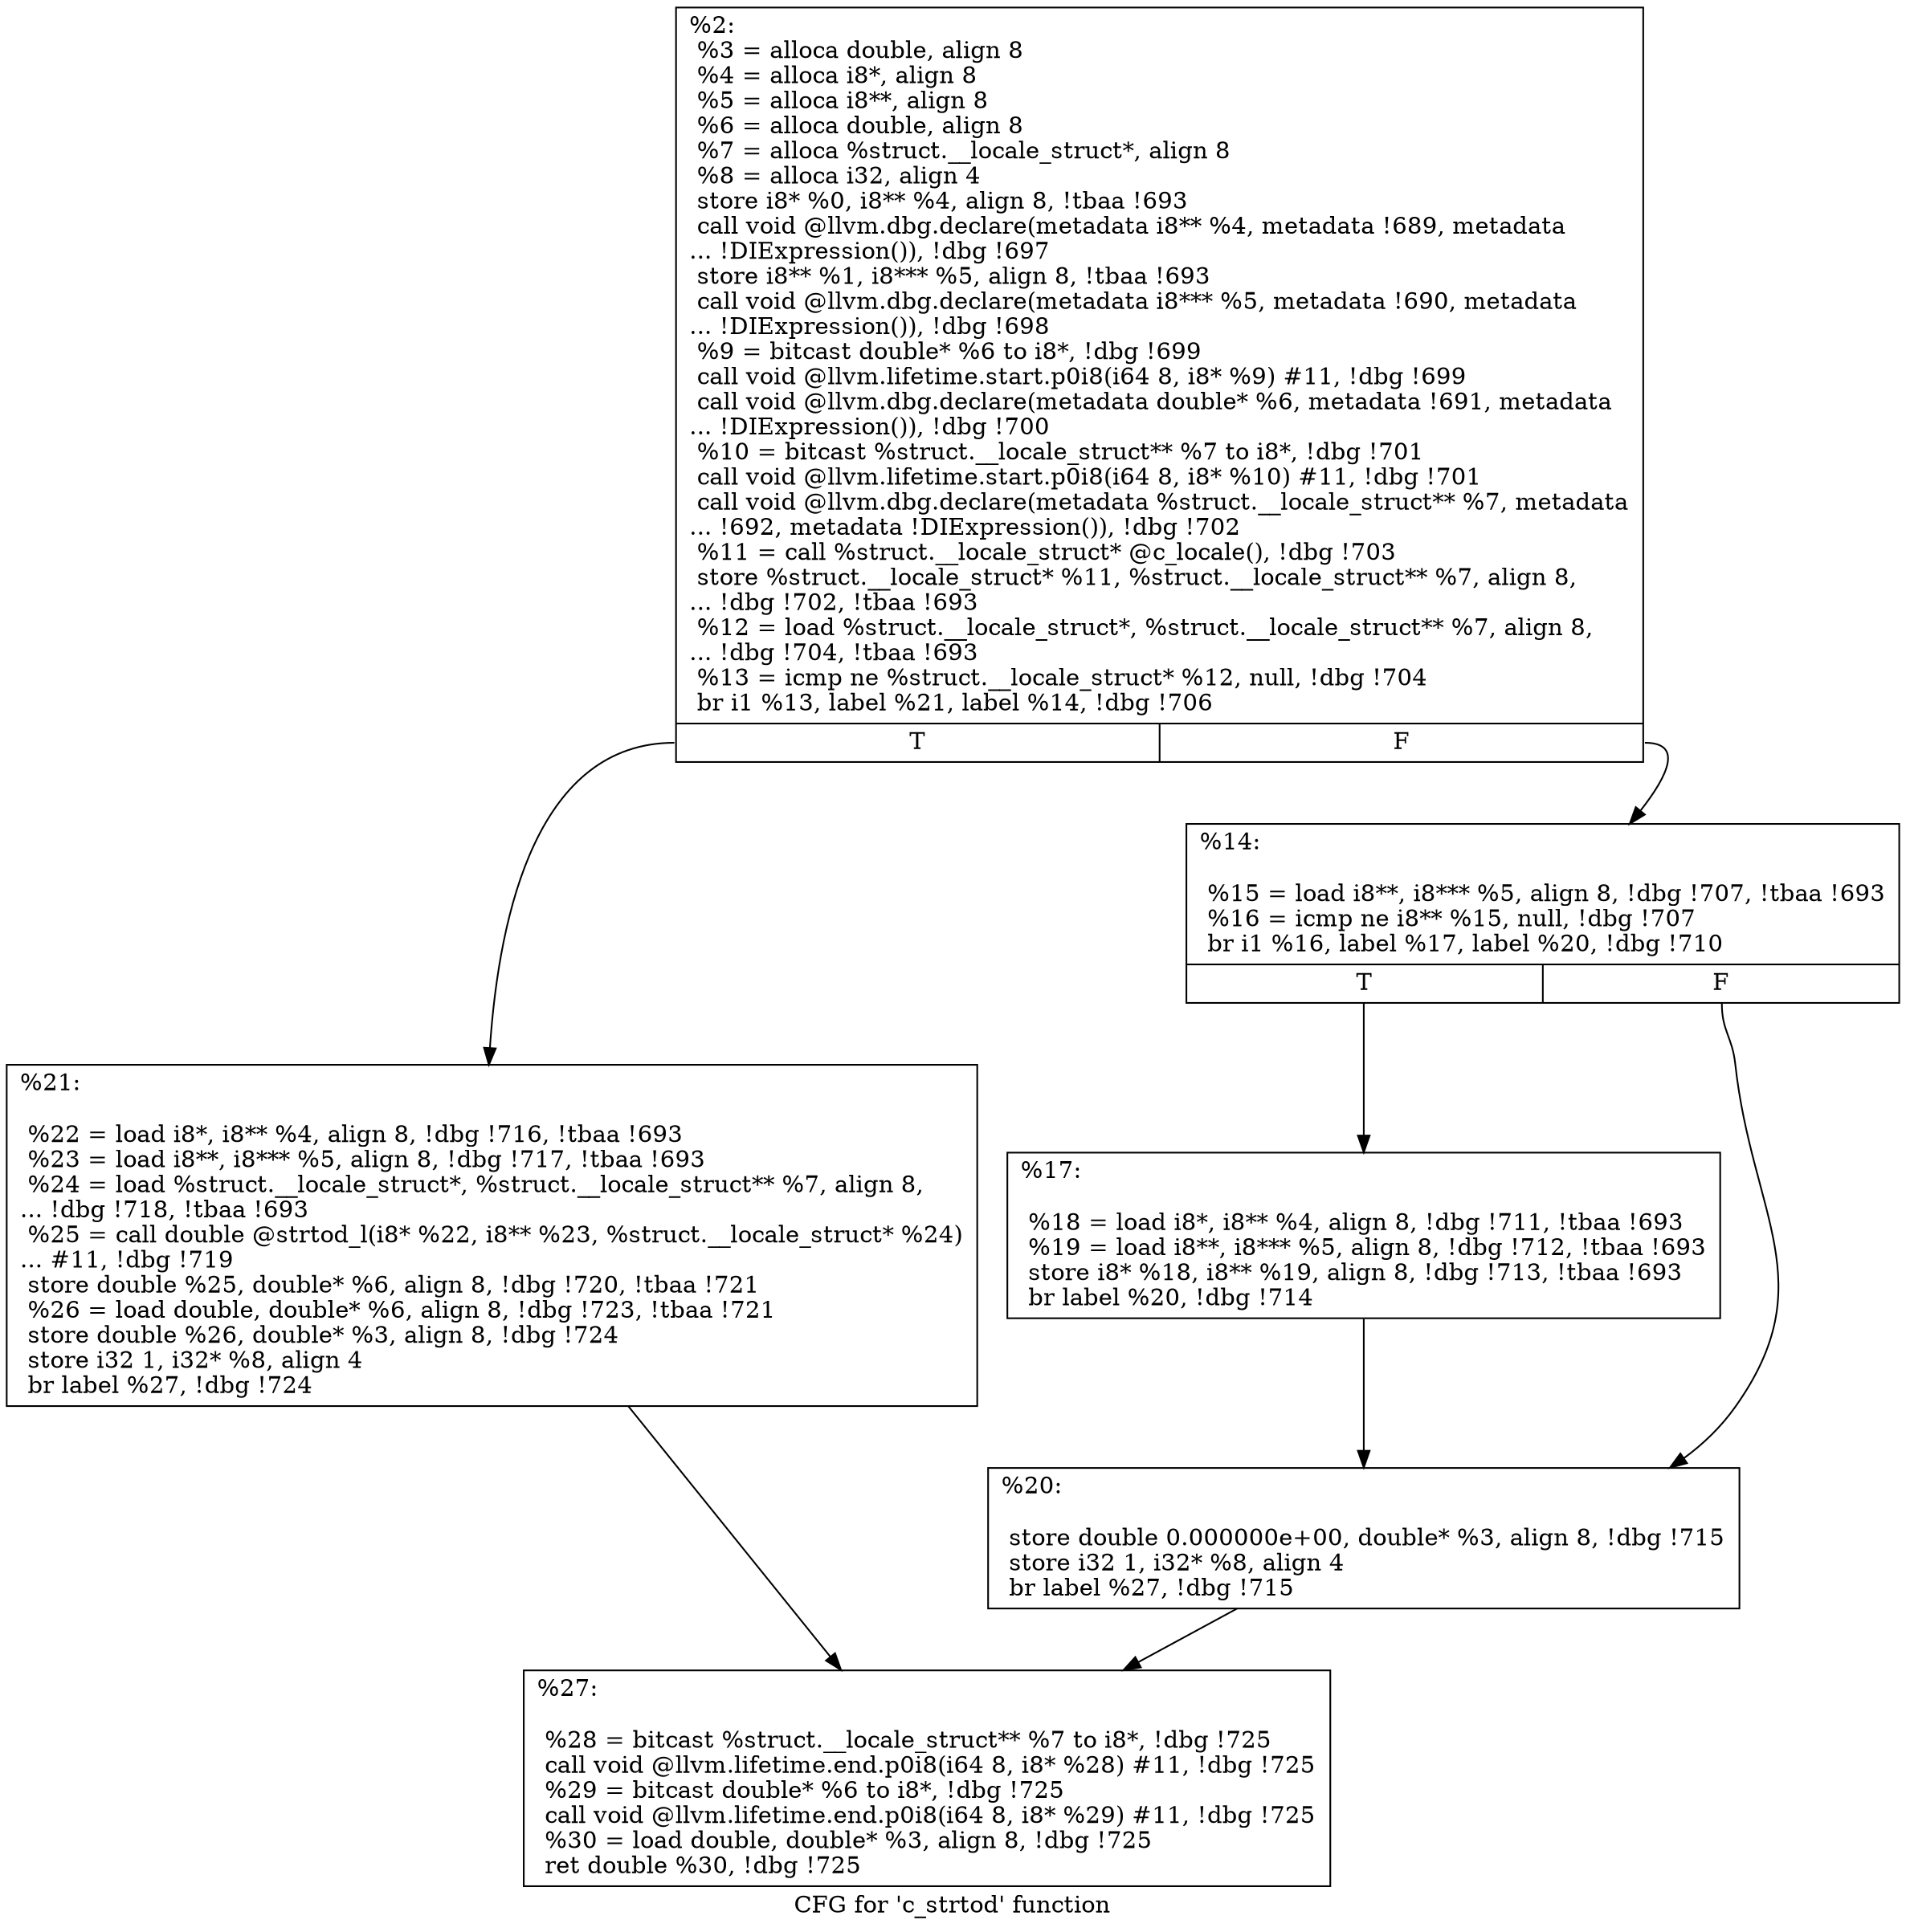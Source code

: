 digraph "CFG for 'c_strtod' function" {
	label="CFG for 'c_strtod' function";

	Node0x20cd4a0 [shape=record,label="{%2:\l  %3 = alloca double, align 8\l  %4 = alloca i8*, align 8\l  %5 = alloca i8**, align 8\l  %6 = alloca double, align 8\l  %7 = alloca %struct.__locale_struct*, align 8\l  %8 = alloca i32, align 4\l  store i8* %0, i8** %4, align 8, !tbaa !693\l  call void @llvm.dbg.declare(metadata i8** %4, metadata !689, metadata\l... !DIExpression()), !dbg !697\l  store i8** %1, i8*** %5, align 8, !tbaa !693\l  call void @llvm.dbg.declare(metadata i8*** %5, metadata !690, metadata\l... !DIExpression()), !dbg !698\l  %9 = bitcast double* %6 to i8*, !dbg !699\l  call void @llvm.lifetime.start.p0i8(i64 8, i8* %9) #11, !dbg !699\l  call void @llvm.dbg.declare(metadata double* %6, metadata !691, metadata\l... !DIExpression()), !dbg !700\l  %10 = bitcast %struct.__locale_struct** %7 to i8*, !dbg !701\l  call void @llvm.lifetime.start.p0i8(i64 8, i8* %10) #11, !dbg !701\l  call void @llvm.dbg.declare(metadata %struct.__locale_struct** %7, metadata\l... !692, metadata !DIExpression()), !dbg !702\l  %11 = call %struct.__locale_struct* @c_locale(), !dbg !703\l  store %struct.__locale_struct* %11, %struct.__locale_struct** %7, align 8,\l... !dbg !702, !tbaa !693\l  %12 = load %struct.__locale_struct*, %struct.__locale_struct** %7, align 8,\l... !dbg !704, !tbaa !693\l  %13 = icmp ne %struct.__locale_struct* %12, null, !dbg !704\l  br i1 %13, label %21, label %14, !dbg !706\l|{<s0>T|<s1>F}}"];
	Node0x20cd4a0:s0 -> Node0x20cd680;
	Node0x20cd4a0:s1 -> Node0x20cd590;
	Node0x20cd590 [shape=record,label="{%14:\l\l  %15 = load i8**, i8*** %5, align 8, !dbg !707, !tbaa !693\l  %16 = icmp ne i8** %15, null, !dbg !707\l  br i1 %16, label %17, label %20, !dbg !710\l|{<s0>T|<s1>F}}"];
	Node0x20cd590:s0 -> Node0x20cd5e0;
	Node0x20cd590:s1 -> Node0x20cd630;
	Node0x20cd5e0 [shape=record,label="{%17:\l\l  %18 = load i8*, i8** %4, align 8, !dbg !711, !tbaa !693\l  %19 = load i8**, i8*** %5, align 8, !dbg !712, !tbaa !693\l  store i8* %18, i8** %19, align 8, !dbg !713, !tbaa !693\l  br label %20, !dbg !714\l}"];
	Node0x20cd5e0 -> Node0x20cd630;
	Node0x20cd630 [shape=record,label="{%20:\l\l  store double 0.000000e+00, double* %3, align 8, !dbg !715\l  store i32 1, i32* %8, align 4\l  br label %27, !dbg !715\l}"];
	Node0x20cd630 -> Node0x20cd6d0;
	Node0x20cd680 [shape=record,label="{%21:\l\l  %22 = load i8*, i8** %4, align 8, !dbg !716, !tbaa !693\l  %23 = load i8**, i8*** %5, align 8, !dbg !717, !tbaa !693\l  %24 = load %struct.__locale_struct*, %struct.__locale_struct** %7, align 8,\l... !dbg !718, !tbaa !693\l  %25 = call double @strtod_l(i8* %22, i8** %23, %struct.__locale_struct* %24)\l... #11, !dbg !719\l  store double %25, double* %6, align 8, !dbg !720, !tbaa !721\l  %26 = load double, double* %6, align 8, !dbg !723, !tbaa !721\l  store double %26, double* %3, align 8, !dbg !724\l  store i32 1, i32* %8, align 4\l  br label %27, !dbg !724\l}"];
	Node0x20cd680 -> Node0x20cd6d0;
	Node0x20cd6d0 [shape=record,label="{%27:\l\l  %28 = bitcast %struct.__locale_struct** %7 to i8*, !dbg !725\l  call void @llvm.lifetime.end.p0i8(i64 8, i8* %28) #11, !dbg !725\l  %29 = bitcast double* %6 to i8*, !dbg !725\l  call void @llvm.lifetime.end.p0i8(i64 8, i8* %29) #11, !dbg !725\l  %30 = load double, double* %3, align 8, !dbg !725\l  ret double %30, !dbg !725\l}"];
}
